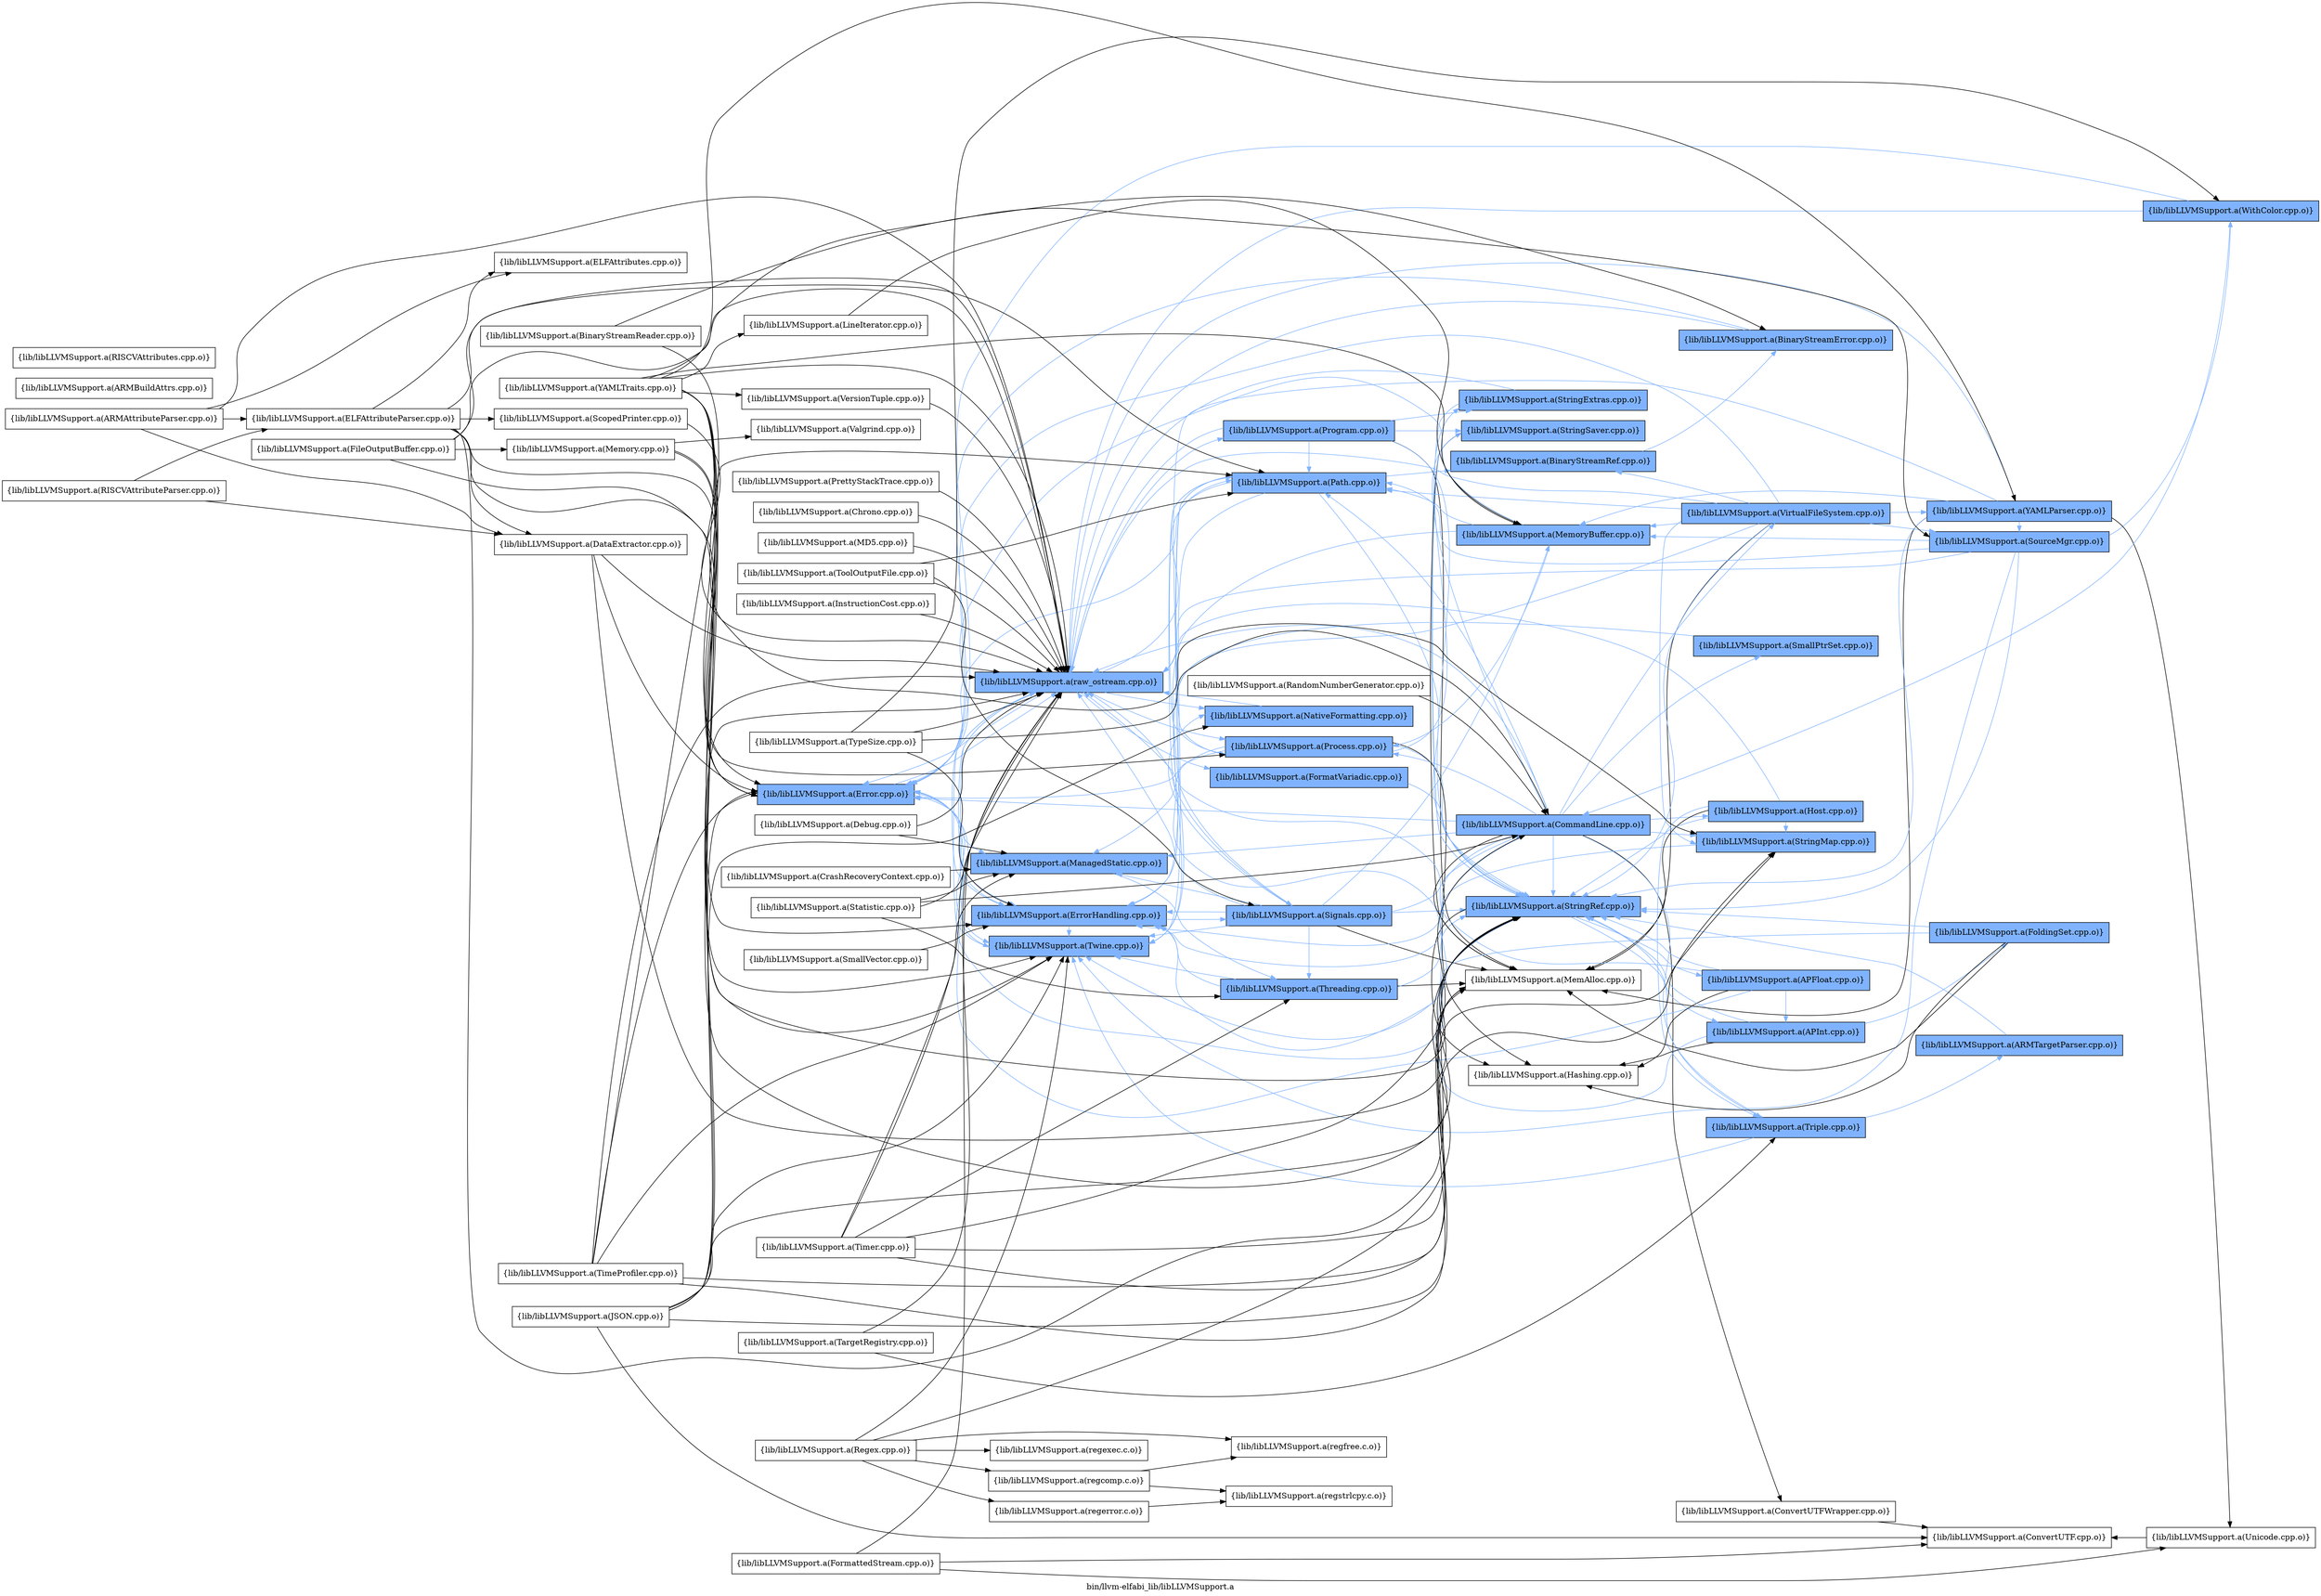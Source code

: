 digraph "bin/llvm-elfabi_lib/libLLVMSupport.a" {
	label="bin/llvm-elfabi_lib/libLLVMSupport.a";
	rankdir=LR;
	{ rank=same; Node0x559ebed5f428;  }
	{ rank=same; Node0x559ebed61a48; Node0x559ebed5fe28; Node0x559ebed5df88; Node0x559ebed59258;  }
	{ rank=same; Node0x559ebed5fa18; Node0x559ebed5c638; Node0x559ebed5e208; Node0x559ebed61228; Node0x559ebed61688; Node0x559ebed61f98; Node0x559ebed5dfd8;  }
	{ rank=same; Node0x559ebed5ce08; Node0x559ebed5f9c8; Node0x559ebed5f798; Node0x559ebed626c8; Node0x559ebed5dee8; Node0x559ebed5f518; Node0x559ebed5e758; Node0x559ebed624e8;  }
	{ rank=same; Node0x559ebed5d0d8; Node0x559ebed61d68; Node0x559ebed5a108; Node0x559ebed60198; Node0x559ebed60d78; Node0x559ebed5b698; Node0x559ebed60be8; Node0x559ebed60cd8; Node0x559ebed5c7c8;  }
	{ rank=same; Node0x559ebed5eb18; Node0x559ebed605a8; Node0x559ebed59e38; Node0x559ebed62628; Node0x559ebed61958;  }
	{ rank=same; Node0x559ebed5f428;  }
	{ rank=same; Node0x559ebed61a48; Node0x559ebed5fe28; Node0x559ebed5df88; Node0x559ebed59258;  }
	{ rank=same; Node0x559ebed5fa18; Node0x559ebed5c638; Node0x559ebed5e208; Node0x559ebed61228; Node0x559ebed61688; Node0x559ebed61f98; Node0x559ebed5dfd8;  }
	{ rank=same; Node0x559ebed5ce08; Node0x559ebed5f9c8; Node0x559ebed5f798; Node0x559ebed626c8; Node0x559ebed5dee8; Node0x559ebed5f518; Node0x559ebed5e758; Node0x559ebed624e8;  }
	{ rank=same; Node0x559ebed5d0d8; Node0x559ebed61d68; Node0x559ebed5a108; Node0x559ebed60198; Node0x559ebed60d78; Node0x559ebed5b698; Node0x559ebed60be8; Node0x559ebed60cd8; Node0x559ebed5c7c8;  }
	{ rank=same; Node0x559ebed5eb18; Node0x559ebed605a8; Node0x559ebed59e38; Node0x559ebed62628; Node0x559ebed61958;  }

	Node0x559ebed5f428 [shape=record,shape=box,group=1,style=filled,fillcolor="0.600000 0.5 1",label="{lib/libLLVMSupport.a(Error.cpp.o)}"];
	Node0x559ebed5f428 -> Node0x559ebed61a48[color="0.600000 0.5 1"];
	Node0x559ebed5f428 -> Node0x559ebed5fe28[color="0.600000 0.5 1"];
	Node0x559ebed5f428 -> Node0x559ebed5df88[color="0.600000 0.5 1"];
	Node0x559ebed5f428 -> Node0x559ebed59258[color="0.600000 0.5 1"];
	Node0x559ebed60a08 [shape=record,shape=box,group=1,style=filled,fillcolor="0.600000 0.5 1",label="{lib/libLLVMSupport.a(WithColor.cpp.o)}"];
	Node0x559ebed60a08 -> Node0x559ebed5ce08[color="0.600000 0.5 1"];
	Node0x559ebed60a08 -> Node0x559ebed5f428[color="0.600000 0.5 1"];
	Node0x559ebed60a08 -> Node0x559ebed59258[color="0.600000 0.5 1"];
	Node0x559ebed59258 [shape=record,shape=box,group=1,style=filled,fillcolor="0.600000 0.5 1",label="{lib/libLLVMSupport.a(raw_ostream.cpp.o)}"];
	Node0x559ebed59258 -> Node0x559ebed5f428[color="0.600000 0.5 1"];
	Node0x559ebed59258 -> Node0x559ebed61a48[color="0.600000 0.5 1"];
	Node0x559ebed59258 -> Node0x559ebed5e208[color="0.600000 0.5 1"];
	Node0x559ebed59258 -> Node0x559ebed61228[color="0.600000 0.5 1"];
	Node0x559ebed59258 -> Node0x559ebed5df88[color="0.600000 0.5 1"];
	Node0x559ebed59258 -> Node0x559ebed61688[color="0.600000 0.5 1"];
	Node0x559ebed59258 -> Node0x559ebed61f98[color="0.600000 0.5 1"];
	Node0x559ebed59258 -> Node0x559ebed5dfd8[color="0.600000 0.5 1"];
	Node0x559ebed5ce08 [shape=record,shape=box,group=1,style=filled,fillcolor="0.600000 0.5 1",label="{lib/libLLVMSupport.a(CommandLine.cpp.o)}"];
	Node0x559ebed5ce08 -> Node0x559ebed5d0d8;
	Node0x559ebed5ce08 -> Node0x559ebed5f428[color="0.600000 0.5 1"];
	Node0x559ebed5ce08 -> Node0x559ebed61a48[color="0.600000 0.5 1"];
	Node0x559ebed5ce08 -> Node0x559ebed5fe28[color="0.600000 0.5 1"];
	Node0x559ebed5ce08 -> Node0x559ebed5f9c8;
	Node0x559ebed5ce08 -> Node0x559ebed61d68[color="0.600000 0.5 1"];
	Node0x559ebed5ce08 -> Node0x559ebed5a108[color="0.600000 0.5 1"];
	Node0x559ebed5ce08 -> Node0x559ebed624e8[color="0.600000 0.5 1"];
	Node0x559ebed5ce08 -> Node0x559ebed626c8[color="0.600000 0.5 1"];
	Node0x559ebed5ce08 -> Node0x559ebed60198[color="0.600000 0.5 1"];
	Node0x559ebed5ce08 -> Node0x559ebed5df88[color="0.600000 0.5 1"];
	Node0x559ebed5ce08 -> Node0x559ebed60d78[color="0.600000 0.5 1"];
	Node0x559ebed5ce08 -> Node0x559ebed59258[color="0.600000 0.5 1"];
	Node0x559ebed5ce08 -> Node0x559ebed5b698[color="0.600000 0.5 1"];
	Node0x559ebed5ce08 -> Node0x559ebed61688[color="0.600000 0.5 1"];
	Node0x559ebed5ce08 -> Node0x559ebed61f98[color="0.600000 0.5 1"];
	Node0x559ebed5f798 [shape=record,shape=box,group=1,style=filled,fillcolor="0.600000 0.5 1",label="{lib/libLLVMSupport.a(MemoryBuffer.cpp.o)}"];
	Node0x559ebed5f798 -> Node0x559ebed5f428[color="0.600000 0.5 1"];
	Node0x559ebed5f798 -> Node0x559ebed5df88[color="0.600000 0.5 1"];
	Node0x559ebed5f798 -> Node0x559ebed61688[color="0.600000 0.5 1"];
	Node0x559ebed5f798 -> Node0x559ebed61f98[color="0.600000 0.5 1"];
	Node0x559ebed5e578 [shape=record,shape=box,group=0,label="{lib/libLLVMSupport.a(FileOutputBuffer.cpp.o)}"];
	Node0x559ebed5e578 -> Node0x559ebed5f428;
	Node0x559ebed5e578 -> Node0x559ebed59258;
	Node0x559ebed5e578 -> Node0x559ebed5aec8;
	Node0x559ebed5e578 -> Node0x559ebed61688;
	Node0x559ebed626c8 [shape=record,shape=box,group=1,style=filled,fillcolor="0.600000 0.5 1",label="{lib/libLLVMSupport.a(StringRef.cpp.o)}"];
	Node0x559ebed626c8 -> Node0x559ebed5f428[color="0.600000 0.5 1"];
	Node0x559ebed626c8 -> Node0x559ebed60be8[color="0.600000 0.5 1"];
	Node0x559ebed626c8 -> Node0x559ebed60cd8[color="0.600000 0.5 1"];
	Node0x559ebed626c8 -> Node0x559ebed5f518;
	Node0x559ebed5df88 [shape=record,shape=box,group=1,style=filled,fillcolor="0.600000 0.5 1",label="{lib/libLLVMSupport.a(Twine.cpp.o)}"];
	Node0x559ebed5df88 -> Node0x559ebed59258[color="0.600000 0.5 1"];
	Node0x559ebed619f8 [shape=record,shape=box,group=0,label="{lib/libLLVMSupport.a(VersionTuple.cpp.o)}"];
	Node0x559ebed619f8 -> Node0x559ebed59258;
	Node0x559ebed5a1a8 [shape=record,shape=box,group=0,label="{lib/libLLVMSupport.a(YAMLTraits.cpp.o)}"];
	Node0x559ebed5a1a8 -> Node0x559ebed61a48;
	Node0x559ebed5a1a8 -> Node0x559ebed5f9c8;
	Node0x559ebed5a1a8 -> Node0x559ebed5f798;
	Node0x559ebed5a1a8 -> Node0x559ebed59e38;
	Node0x559ebed5a1a8 -> Node0x559ebed5a108;
	Node0x559ebed5a1a8 -> Node0x559ebed626c8;
	Node0x559ebed5a1a8 -> Node0x559ebed5df88;
	Node0x559ebed5a1a8 -> Node0x559ebed619f8;
	Node0x559ebed5a1a8 -> Node0x559ebed62628;
	Node0x559ebed5a1a8 -> Node0x559ebed599d8;
	Node0x559ebed5a1a8 -> Node0x559ebed59258;
	Node0x559ebed61688 [shape=record,shape=box,group=1,style=filled,fillcolor="0.600000 0.5 1",label="{lib/libLLVMSupport.a(Path.cpp.o)}"];
	Node0x559ebed61688 -> Node0x559ebed5dee8[color="0.600000 0.5 1"];
	Node0x559ebed61688 -> Node0x559ebed5f428[color="0.600000 0.5 1"];
	Node0x559ebed61688 -> Node0x559ebed626c8[color="0.600000 0.5 1"];
	Node0x559ebed61688 -> Node0x559ebed5df88[color="0.600000 0.5 1"];
	Node0x559ebed61688 -> Node0x559ebed61f98[color="0.600000 0.5 1"];
	Node0x559ebed61688 -> Node0x559ebed5fa18[color="0.600000 0.5 1"];
	Node0x559ebed5e898 [shape=record,shape=box,group=0,label="{lib/libLLVMSupport.a(DataExtractor.cpp.o)}"];
	Node0x559ebed5e898 -> Node0x559ebed5f428;
	Node0x559ebed5e898 -> Node0x559ebed626c8;
	Node0x559ebed5e898 -> Node0x559ebed59258;
	Node0x559ebed5fe28 [shape=record,shape=box,group=1,style=filled,fillcolor="0.600000 0.5 1",label="{lib/libLLVMSupport.a(ManagedStatic.cpp.o)}"];
	Node0x559ebed5fe28 -> Node0x559ebed5c638[color="0.600000 0.5 1"];
	Node0x559ebed61a48 [shape=record,shape=box,group=1,style=filled,fillcolor="0.600000 0.5 1",label="{lib/libLLVMSupport.a(ErrorHandling.cpp.o)}"];
	Node0x559ebed61a48 -> Node0x559ebed5df88[color="0.600000 0.5 1"];
	Node0x559ebed61a48 -> Node0x559ebed59258[color="0.600000 0.5 1"];
	Node0x559ebed61a48 -> Node0x559ebed5fa18[color="0.600000 0.5 1"];
	Node0x559ebed60198 [shape=record,shape=box,group=1,style=filled,fillcolor="0.600000 0.5 1",label="{lib/libLLVMSupport.a(Triple.cpp.o)}"];
	Node0x559ebed60198 -> Node0x559ebed626c8[color="0.600000 0.5 1"];
	Node0x559ebed60198 -> Node0x559ebed605a8[color="0.600000 0.5 1"];
	Node0x559ebed60198 -> Node0x559ebed5df88[color="0.600000 0.5 1"];
	Node0x559ebed5b698 [shape=record,shape=box,group=1,style=filled,fillcolor="0.600000 0.5 1",label="{lib/libLLVMSupport.a(Host.cpp.o)}"];
	Node0x559ebed5b698 -> Node0x559ebed5f9c8;
	Node0x559ebed5b698 -> Node0x559ebed5a108[color="0.600000 0.5 1"];
	Node0x559ebed5b698 -> Node0x559ebed626c8[color="0.600000 0.5 1"];
	Node0x559ebed5b698 -> Node0x559ebed60198[color="0.600000 0.5 1"];
	Node0x559ebed5b698 -> Node0x559ebed59258[color="0.600000 0.5 1"];
	Node0x559ebed5f9c8 [shape=record,shape=box,group=0,label="{lib/libLLVMSupport.a(MemAlloc.cpp.o)}"];
	Node0x559ebed61d68 [shape=record,shape=box,group=1,style=filled,fillcolor="0.600000 0.5 1",label="{lib/libLLVMSupport.a(SmallPtrSet.cpp.o)}"];
	Node0x559ebed61d68 -> Node0x559ebed61a48[color="0.600000 0.5 1"];
	Node0x559ebed624e8 [shape=record,shape=box,group=1,style=filled,fillcolor="0.600000 0.5 1",label="{lib/libLLVMSupport.a(StringSaver.cpp.o)}"];
	Node0x559ebed624e8 -> Node0x559ebed5f9c8;
	Node0x559ebed624e8 -> Node0x559ebed626c8[color="0.600000 0.5 1"];
	Node0x559ebed5f6f8 [shape=record,shape=box,group=0,label="{lib/libLLVMSupport.a(TypeSize.cpp.o)}"];
	Node0x559ebed5f6f8 -> Node0x559ebed5ce08;
	Node0x559ebed5f6f8 -> Node0x559ebed61a48;
	Node0x559ebed5f6f8 -> Node0x559ebed60a08;
	Node0x559ebed5f6f8 -> Node0x559ebed59258;
	Node0x559ebed59e38 [shape=record,shape=box,group=1,style=filled,fillcolor="0.600000 0.5 1",label="{lib/libLLVMSupport.a(SourceMgr.cpp.o)}"];
	Node0x559ebed59e38 -> Node0x559ebed5f798[color="0.600000 0.5 1"];
	Node0x559ebed59e38 -> Node0x559ebed626c8[color="0.600000 0.5 1"];
	Node0x559ebed59e38 -> Node0x559ebed5df88[color="0.600000 0.5 1"];
	Node0x559ebed59e38 -> Node0x559ebed60a08[color="0.600000 0.5 1"];
	Node0x559ebed59e38 -> Node0x559ebed59258[color="0.600000 0.5 1"];
	Node0x559ebed59e38 -> Node0x559ebed61688[color="0.600000 0.5 1"];
	Node0x559ebed60738 [shape=record,shape=box,group=0,label="{lib/libLLVMSupport.a(TargetRegistry.cpp.o)}"];
	Node0x559ebed60738 -> Node0x559ebed60198;
	Node0x559ebed60738 -> Node0x559ebed59258;
	Node0x559ebed5b9b8 [shape=record,shape=box,group=0,label="{lib/libLLVMSupport.a(ARMBuildAttrs.cpp.o)}"];
	Node0x559ebed602d8 [shape=record,shape=box,group=0,label="{lib/libLLVMSupport.a(ELFAttributeParser.cpp.o)}"];
	Node0x559ebed602d8 -> Node0x559ebed5e898;
	Node0x559ebed602d8 -> Node0x559ebed60008;
	Node0x559ebed602d8 -> Node0x559ebed5f428;
	Node0x559ebed602d8 -> Node0x559ebed62948;
	Node0x559ebed602d8 -> Node0x559ebed626c8;
	Node0x559ebed602d8 -> Node0x559ebed5df88;
	Node0x559ebed602d8 -> Node0x559ebed59258;
	Node0x559ebed60f58 [shape=record,shape=box,group=0,label="{lib/libLLVMSupport.a(RISCVAttributes.cpp.o)}"];
	Node0x559ebed5a108 [shape=record,shape=box,group=1,style=filled,fillcolor="0.600000 0.5 1",label="{lib/libLLVMSupport.a(StringMap.cpp.o)}"];
	Node0x559ebed5a108 -> Node0x559ebed61a48[color="0.600000 0.5 1"];
	Node0x559ebed5c7c8 [shape=record,shape=box,group=1,style=filled,fillcolor="0.600000 0.5 1",label="{lib/libLLVMSupport.a(BinaryStreamError.cpp.o)}"];
	Node0x559ebed5c7c8 -> Node0x559ebed5f428[color="0.600000 0.5 1"];
	Node0x559ebed5c7c8 -> Node0x559ebed59258[color="0.600000 0.5 1"];
	Node0x559ebed61228 [shape=record,shape=box,group=1,style=filled,fillcolor="0.600000 0.5 1",label="{lib/libLLVMSupport.a(NativeFormatting.cpp.o)}"];
	Node0x559ebed61228 -> Node0x559ebed59258[color="0.600000 0.5 1"];
	Node0x559ebed5c0e8 [shape=record,shape=box,group=0,label="{lib/libLLVMSupport.a(ARMAttributeParser.cpp.o)}"];
	Node0x559ebed5c0e8 -> Node0x559ebed5e898;
	Node0x559ebed5c0e8 -> Node0x559ebed602d8;
	Node0x559ebed5c0e8 -> Node0x559ebed60008;
	Node0x559ebed5c0e8 -> Node0x559ebed59258;
	Node0x559ebed60008 [shape=record,shape=box,group=0,label="{lib/libLLVMSupport.a(ELFAttributes.cpp.o)}"];
	Node0x559ebed5bdc8 [shape=record,shape=box,group=0,label="{lib/libLLVMSupport.a(BinaryStreamReader.cpp.o)}"];
	Node0x559ebed5bdc8 -> Node0x559ebed5c7c8;
	Node0x559ebed5bdc8 -> Node0x559ebed5f428;
	Node0x559ebed5dee8 [shape=record,shape=box,group=1,style=filled,fillcolor="0.600000 0.5 1",label="{lib/libLLVMSupport.a(BinaryStreamRef.cpp.o)}"];
	Node0x559ebed5dee8 -> Node0x559ebed5c7c8[color="0.600000 0.5 1"];
	Node0x559ebed5d0d8 [shape=record,shape=box,group=0,label="{lib/libLLVMSupport.a(ConvertUTFWrapper.cpp.o)}"];
	Node0x559ebed5d0d8 -> Node0x559ebed5eb18;
	Node0x559ebed60d78 [shape=record,shape=box,group=1,style=filled,fillcolor="0.600000 0.5 1",label="{lib/libLLVMSupport.a(VirtualFileSystem.cpp.o)}"];
	Node0x559ebed60d78 -> Node0x559ebed5dee8[color="0.600000 0.5 1"];
	Node0x559ebed60d78 -> Node0x559ebed5f428[color="0.600000 0.5 1"];
	Node0x559ebed60d78 -> Node0x559ebed5f9c8;
	Node0x559ebed60d78 -> Node0x559ebed5f798[color="0.600000 0.5 1"];
	Node0x559ebed60d78 -> Node0x559ebed59e38[color="0.600000 0.5 1"];
	Node0x559ebed60d78 -> Node0x559ebed5a108[color="0.600000 0.5 1"];
	Node0x559ebed60d78 -> Node0x559ebed626c8[color="0.600000 0.5 1"];
	Node0x559ebed60d78 -> Node0x559ebed5df88[color="0.600000 0.5 1"];
	Node0x559ebed60d78 -> Node0x559ebed62628[color="0.600000 0.5 1"];
	Node0x559ebed60d78 -> Node0x559ebed59258[color="0.600000 0.5 1"];
	Node0x559ebed60d78 -> Node0x559ebed61688[color="0.600000 0.5 1"];
	Node0x559ebed61f98 [shape=record,shape=box,group=1,style=filled,fillcolor="0.600000 0.5 1",label="{lib/libLLVMSupport.a(Process.cpp.o)}"];
	Node0x559ebed61f98 -> Node0x559ebed5f428[color="0.600000 0.5 1"];
	Node0x559ebed61f98 -> Node0x559ebed5fe28[color="0.600000 0.5 1"];
	Node0x559ebed61f98 -> Node0x559ebed626c8[color="0.600000 0.5 1"];
	Node0x559ebed61f98 -> Node0x559ebed5f518;
	Node0x559ebed61f98 -> Node0x559ebed61688[color="0.600000 0.5 1"];
	Node0x559ebed61f98 -> Node0x559ebed5e758[color="0.600000 0.5 1"];
	Node0x559ebed5eb18 [shape=record,shape=box,group=0,label="{lib/libLLVMSupport.a(ConvertUTF.cpp.o)}"];
	Node0x559ebed62948 [shape=record,shape=box,group=0,label="{lib/libLLVMSupport.a(ScopedPrinter.cpp.o)}"];
	Node0x559ebed62948 -> Node0x559ebed59258;
	Node0x559ebed5fa18 [shape=record,shape=box,group=1,style=filled,fillcolor="0.600000 0.5 1",label="{lib/libLLVMSupport.a(Signals.cpp.o)}"];
	Node0x559ebed5fa18 -> Node0x559ebed5ce08[color="0.600000 0.5 1"];
	Node0x559ebed5fa18 -> Node0x559ebed61a48[color="0.600000 0.5 1"];
	Node0x559ebed5fa18 -> Node0x559ebed5fe28[color="0.600000 0.5 1"];
	Node0x559ebed5fa18 -> Node0x559ebed5f9c8;
	Node0x559ebed5fa18 -> Node0x559ebed5f798[color="0.600000 0.5 1"];
	Node0x559ebed5fa18 -> Node0x559ebed61228[color="0.600000 0.5 1"];
	Node0x559ebed5fa18 -> Node0x559ebed626c8[color="0.600000 0.5 1"];
	Node0x559ebed5fa18 -> Node0x559ebed5df88[color="0.600000 0.5 1"];
	Node0x559ebed5fa18 -> Node0x559ebed59258[color="0.600000 0.5 1"];
	Node0x559ebed5fa18 -> Node0x559ebed61688[color="0.600000 0.5 1"];
	Node0x559ebed5fa18 -> Node0x559ebed5c638[color="0.600000 0.5 1"];
	Node0x559ebed614f8 [shape=record,shape=box,group=0,label="{lib/libLLVMSupport.a(Debug.cpp.o)}"];
	Node0x559ebed614f8 -> Node0x559ebed5fe28;
	Node0x559ebed614f8 -> Node0x559ebed59258;
	Node0x559ebed5aec8 [shape=record,shape=box,group=0,label="{lib/libLLVMSupport.a(Memory.cpp.o)}"];
	Node0x559ebed5aec8 -> Node0x559ebed5f428;
	Node0x559ebed5aec8 -> Node0x559ebed61f98;
	Node0x559ebed5aec8 -> Node0x559ebed5d498;
	Node0x559ebed5e208 [shape=record,shape=box,group=1,style=filled,fillcolor="0.600000 0.5 1",label="{lib/libLLVMSupport.a(FormatVariadic.cpp.o)}"];
	Node0x559ebed5e208 -> Node0x559ebed626c8[color="0.600000 0.5 1"];
	Node0x559ebed5c638 [shape=record,shape=box,group=1,style=filled,fillcolor="0.600000 0.5 1",label="{lib/libLLVMSupport.a(Threading.cpp.o)}"];
	Node0x559ebed5c638 -> Node0x559ebed61a48[color="0.600000 0.5 1"];
	Node0x559ebed5c638 -> Node0x559ebed5f9c8;
	Node0x559ebed5c638 -> Node0x559ebed626c8[color="0.600000 0.5 1"];
	Node0x559ebed5c638 -> Node0x559ebed5df88[color="0.600000 0.5 1"];
	Node0x559ebed62c18 [shape=record,shape=box,group=0,label="{lib/libLLVMSupport.a(RISCVAttributeParser.cpp.o)}"];
	Node0x559ebed62c18 -> Node0x559ebed5e898;
	Node0x559ebed62c18 -> Node0x559ebed602d8;
	Node0x559ebed59e88 [shape=record,shape=box,group=0,label="{lib/libLLVMSupport.a(SmallVector.cpp.o)}"];
	Node0x559ebed59e88 -> Node0x559ebed61a48;
	Node0x559ebed60be8 [shape=record,shape=box,group=1,style=filled,fillcolor="0.600000 0.5 1",label="{lib/libLLVMSupport.a(APFloat.cpp.o)}"];
	Node0x559ebed60be8 -> Node0x559ebed5f428[color="0.600000 0.5 1"];
	Node0x559ebed60be8 -> Node0x559ebed626c8[color="0.600000 0.5 1"];
	Node0x559ebed60be8 -> Node0x559ebed60cd8[color="0.600000 0.5 1"];
	Node0x559ebed60be8 -> Node0x559ebed5f518;
	Node0x559ebed60be8 -> Node0x559ebed59258[color="0.600000 0.5 1"];
	Node0x559ebed60cd8 [shape=record,shape=box,group=1,style=filled,fillcolor="0.600000 0.5 1",label="{lib/libLLVMSupport.a(APInt.cpp.o)}"];
	Node0x559ebed60cd8 -> Node0x559ebed626c8[color="0.600000 0.5 1"];
	Node0x559ebed60cd8 -> Node0x559ebed61958[color="0.600000 0.5 1"];
	Node0x559ebed60cd8 -> Node0x559ebed5f518;
	Node0x559ebed60cd8 -> Node0x559ebed59258[color="0.600000 0.5 1"];
	Node0x559ebed5f518 [shape=record,shape=box,group=0,label="{lib/libLLVMSupport.a(Hashing.cpp.o)}"];
	Node0x559ebed61958 [shape=record,shape=box,group=1,style=filled,fillcolor="0.600000 0.5 1",label="{lib/libLLVMSupport.a(FoldingSet.cpp.o)}"];
	Node0x559ebed61958 -> Node0x559ebed61a48[color="0.600000 0.5 1"];
	Node0x559ebed61958 -> Node0x559ebed5f9c8;
	Node0x559ebed61958 -> Node0x559ebed626c8[color="0.600000 0.5 1"];
	Node0x559ebed61958 -> Node0x559ebed5f518;
	Node0x559ebed605a8 [shape=record,shape=box,group=1,style=filled,fillcolor="0.600000 0.5 1",label="{lib/libLLVMSupport.a(ARMTargetParser.cpp.o)}"];
	Node0x559ebed605a8 -> Node0x559ebed626c8[color="0.600000 0.5 1"];
	Node0x559ebed62628 [shape=record,shape=box,group=1,style=filled,fillcolor="0.600000 0.5 1",label="{lib/libLLVMSupport.a(YAMLParser.cpp.o)}"];
	Node0x559ebed62628 -> Node0x559ebed61a48[color="0.600000 0.5 1"];
	Node0x559ebed62628 -> Node0x559ebed5f9c8;
	Node0x559ebed62628 -> Node0x559ebed5f798[color="0.600000 0.5 1"];
	Node0x559ebed62628 -> Node0x559ebed59e38[color="0.600000 0.5 1"];
	Node0x559ebed62628 -> Node0x559ebed626c8[color="0.600000 0.5 1"];
	Node0x559ebed62628 -> Node0x559ebed62448;
	Node0x559ebed62628 -> Node0x559ebed59258[color="0.600000 0.5 1"];
	Node0x559ebed62448 [shape=record,shape=box,group=0,label="{lib/libLLVMSupport.a(Unicode.cpp.o)}"];
	Node0x559ebed62448 -> Node0x559ebed5eb18;
	Node0x559ebed599d8 [shape=record,shape=box,group=0,label="{lib/libLLVMSupport.a(LineIterator.cpp.o)}"];
	Node0x559ebed599d8 -> Node0x559ebed5f798;
	Node0x559ebed5dfd8 [shape=record,shape=box,group=1,style=filled,fillcolor="0.600000 0.5 1",label="{lib/libLLVMSupport.a(Program.cpp.o)}"];
	Node0x559ebed5dfd8 -> Node0x559ebed5f9c8;
	Node0x559ebed5dfd8 -> Node0x559ebed624e8[color="0.600000 0.5 1"];
	Node0x559ebed5dfd8 -> Node0x559ebed626c8[color="0.600000 0.5 1"];
	Node0x559ebed5dfd8 -> Node0x559ebed59258[color="0.600000 0.5 1"];
	Node0x559ebed5dfd8 -> Node0x559ebed61688[color="0.600000 0.5 1"];
	Node0x559ebed5dfd8 -> Node0x559ebed5e758[color="0.600000 0.5 1"];
	Node0x559ebed5d498 [shape=record,shape=box,group=0,label="{lib/libLLVMSupport.a(Valgrind.cpp.o)}"];
	Node0x559ebed623a8 [shape=record,shape=box,group=0,label="{lib/libLLVMSupport.a(MD5.cpp.o)}"];
	Node0x559ebed623a8 -> Node0x559ebed59258;
	Node0x559ebed5e758 [shape=record,shape=box,group=1,style=filled,fillcolor="0.600000 0.5 1",label="{lib/libLLVMSupport.a(StringExtras.cpp.o)}"];
	Node0x559ebed5e758 -> Node0x559ebed626c8[color="0.600000 0.5 1"];
	Node0x559ebed5e758 -> Node0x559ebed59258[color="0.600000 0.5 1"];
	Node0x559ebed62c68 [shape=record,shape=box,group=0,label="{lib/libLLVMSupport.a(CrashRecoveryContext.cpp.o)}"];
	Node0x559ebed62c68 -> Node0x559ebed5fe28;
	Node0x559ebed623f8 [shape=record,shape=box,group=0,label="{lib/libLLVMSupport.a(FormattedStream.cpp.o)}"];
	Node0x559ebed623f8 -> Node0x559ebed5eb18;
	Node0x559ebed623f8 -> Node0x559ebed62448;
	Node0x559ebed623f8 -> Node0x559ebed59258;
	Node0x559ebed62808 [shape=record,shape=box,group=0,label="{lib/libLLVMSupport.a(Regex.cpp.o)}"];
	Node0x559ebed62808 -> Node0x559ebed626c8;
	Node0x559ebed62808 -> Node0x559ebed5df88;
	Node0x559ebed62808 -> Node0x559ebed60828;
	Node0x559ebed62808 -> Node0x559ebed5aba8;
	Node0x559ebed62808 -> Node0x559ebed5a3d8;
	Node0x559ebed62808 -> Node0x559ebed5d538;
	Node0x559ebed60828 [shape=record,shape=box,group=0,label="{lib/libLLVMSupport.a(regcomp.c.o)}"];
	Node0x559ebed60828 -> Node0x559ebed61a98;
	Node0x559ebed60828 -> Node0x559ebed5aba8;
	Node0x559ebed5aba8 [shape=record,shape=box,group=0,label="{lib/libLLVMSupport.a(regfree.c.o)}"];
	Node0x559ebed5a3d8 [shape=record,shape=box,group=0,label="{lib/libLLVMSupport.a(regerror.c.o)}"];
	Node0x559ebed5a3d8 -> Node0x559ebed61a98;
	Node0x559ebed5d538 [shape=record,shape=box,group=0,label="{lib/libLLVMSupport.a(regexec.c.o)}"];
	Node0x559ebed61a98 [shape=record,shape=box,group=0,label="{lib/libLLVMSupport.a(regstrlcpy.c.o)}"];
	Node0x559ebed5d808 [shape=record,shape=box,group=0,label="{lib/libLLVMSupport.a(InstructionCost.cpp.o)}"];
	Node0x559ebed5d808 -> Node0x559ebed59258;
	Node0x559ebed5ef78 [shape=record,shape=box,group=0,label="{lib/libLLVMSupport.a(ToolOutputFile.cpp.o)}"];
	Node0x559ebed5ef78 -> Node0x559ebed59258;
	Node0x559ebed5ef78 -> Node0x559ebed61688;
	Node0x559ebed5ef78 -> Node0x559ebed5fa18;
	Node0x559ebed620d8 [shape=record,shape=box,group=0,label="{lib/libLLVMSupport.a(RandomNumberGenerator.cpp.o)}"];
	Node0x559ebed620d8 -> Node0x559ebed5ce08;
	Node0x559ebed5ac48 [shape=record,shape=box,group=0,label="{lib/libLLVMSupport.a(Statistic.cpp.o)}"];
	Node0x559ebed5ac48 -> Node0x559ebed5ce08;
	Node0x559ebed5ac48 -> Node0x559ebed5fe28;
	Node0x559ebed5ac48 -> Node0x559ebed59258;
	Node0x559ebed5ac48 -> Node0x559ebed5c638;
	Node0x559ebed5b328 [shape=record,shape=box,group=0,label="{lib/libLLVMSupport.a(Timer.cpp.o)}"];
	Node0x559ebed5b328 -> Node0x559ebed5ce08;
	Node0x559ebed5b328 -> Node0x559ebed5fe28;
	Node0x559ebed5b328 -> Node0x559ebed5f9c8;
	Node0x559ebed5b328 -> Node0x559ebed5a108;
	Node0x559ebed5b328 -> Node0x559ebed59258;
	Node0x559ebed5b328 -> Node0x559ebed5c638;
	Node0x559ebed59528 [shape=record,shape=box,group=0,label="{lib/libLLVMSupport.a(TimeProfiler.cpp.o)}"];
	Node0x559ebed59528 -> Node0x559ebed5f428;
	Node0x559ebed59528 -> Node0x559ebed5f9c8;
	Node0x559ebed59528 -> Node0x559ebed5a108;
	Node0x559ebed59528 -> Node0x559ebed5df88;
	Node0x559ebed59528 -> Node0x559ebed59258;
	Node0x559ebed59528 -> Node0x559ebed61688;
	Node0x559ebed5f888 [shape=record,shape=box,group=0,label="{lib/libLLVMSupport.a(JSON.cpp.o)}"];
	Node0x559ebed5f888 -> Node0x559ebed5eb18;
	Node0x559ebed5f888 -> Node0x559ebed5f428;
	Node0x559ebed5f888 -> Node0x559ebed5f9c8;
	Node0x559ebed5f888 -> Node0x559ebed61228;
	Node0x559ebed5f888 -> Node0x559ebed626c8;
	Node0x559ebed5f888 -> Node0x559ebed5df88;
	Node0x559ebed5f888 -> Node0x559ebed59258;
	Node0x559ebed5eb68 [shape=record,shape=box,group=0,label="{lib/libLLVMSupport.a(PrettyStackTrace.cpp.o)}"];
	Node0x559ebed5eb68 -> Node0x559ebed59258;
	Node0x559ebed5e258 [shape=record,shape=box,group=0,label="{lib/libLLVMSupport.a(Chrono.cpp.o)}"];
	Node0x559ebed5e258 -> Node0x559ebed59258;
}
